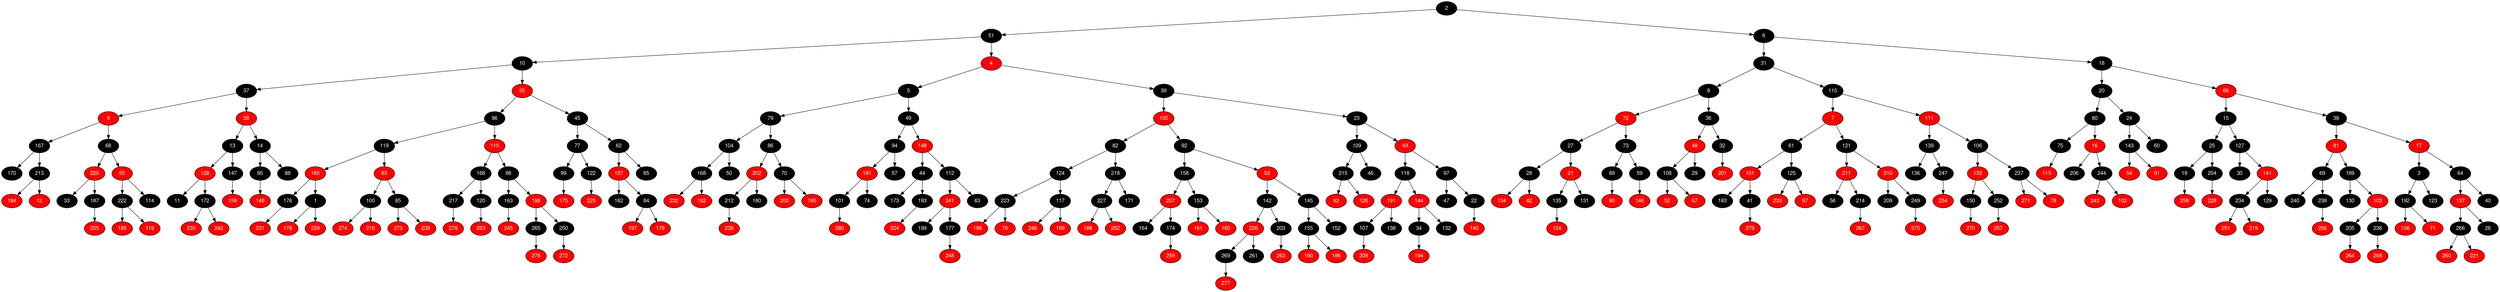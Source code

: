 digraph RB_Teste {
	node [fontname="Helvetica,Arial,sans-serif" style="filled"]
	edge [fontname="Helvetica,Arial,sans-serif" color="black"]

	{
		node [fillcolor=" black" fontcolor=" white"] 2 
		node [fillcolor=" black" fontcolor=" white"] 51 
		node [fillcolor=" black" fontcolor=" white"] 10 
		node [fillcolor=" black" fontcolor=" white"] 37 
		node [fillcolor=" red" fontcolor=" white"] 9 
		node [fillcolor=" black" fontcolor=" white"] 167 
		node [fillcolor=" black" fontcolor=" white"] 170 
		node [fillcolor=" black" fontcolor=" white"] 213 
		node [fillcolor=" red" fontcolor=" white"] 184 
		node [fillcolor=" red" fontcolor=" white"] 12 
		node [fillcolor=" black" fontcolor=" white"] 68 
		node [fillcolor=" red" fontcolor=" white"] 220 
		node [fillcolor=" black" fontcolor=" white"] 33 
		node [fillcolor=" black" fontcolor=" white"] 187 
		node [fillcolor=" red" fontcolor=" white"] 255 
		node [fillcolor=" red" fontcolor=" white"] 55 
		node [fillcolor=" black" fontcolor=" white"] 222 
		node [fillcolor=" red" fontcolor=" white"] 185 
		node [fillcolor=" red" fontcolor=" white"] 116 
		node [fillcolor=" black" fontcolor=" white"] 114 
		node [fillcolor=" red" fontcolor=" white"] 58 
		node [fillcolor=" black" fontcolor=" white"] 13 
		node [fillcolor=" red" fontcolor=" white"] 128 
		node [fillcolor=" black" fontcolor=" white"] 11 
		node [fillcolor=" black" fontcolor=" white"] 172 
		node [fillcolor=" red" fontcolor=" white"] 230 
		node [fillcolor=" red" fontcolor=" white"] 242 
		node [fillcolor=" black" fontcolor=" white"] 147 
		node [fillcolor=" red" fontcolor=" white"] 159 
		node [fillcolor=" black" fontcolor=" white"] 14 
		node [fillcolor=" black" fontcolor=" white"] 95 
		node [fillcolor=" red" fontcolor=" white"] 149 
		node [fillcolor=" black" fontcolor=" white"] 88 
		node [fillcolor=" red" fontcolor=" white"] 35 
		node [fillcolor=" black" fontcolor=" white"] 96 
		node [fillcolor=" black" fontcolor=" white"] 119 
		node [fillcolor=" red" fontcolor=" white"] 165 
		node [fillcolor=" black" fontcolor=" white"] 176 
		node [fillcolor=" red" fontcolor=" white"] 231 
		node [fillcolor=" black" fontcolor=" white"] 1 
		node [fillcolor=" red" fontcolor=" white"] 178 
		node [fillcolor=" red" fontcolor=" white"] 229 
		node [fillcolor=" red" fontcolor=" white"] 83 
		node [fillcolor=" black" fontcolor=" white"] 100 
		node [fillcolor=" red" fontcolor=" white"] 274 
		node [fillcolor=" red" fontcolor=" white"] 216 
		node [fillcolor=" black" fontcolor=" white"] 85 
		node [fillcolor=" red" fontcolor=" white"] 273 
		node [fillcolor=" red" fontcolor=" white"] 239 
		node [fillcolor=" red" fontcolor=" white"] 110 
		node [fillcolor=" black" fontcolor=" white"] 166 
		node [fillcolor=" black" fontcolor=" white"] 217 
		node [fillcolor=" red" fontcolor=" white"] 278 
		node [fillcolor=" black" fontcolor=" white"] 120 
		node [fillcolor=" red" fontcolor=" white"] 253 
		node [fillcolor=" black" fontcolor=" white"] 98 
		node [fillcolor=" black" fontcolor=" white"] 163 
		node [fillcolor=" red" fontcolor=" white"] 245 
		node [fillcolor=" red" fontcolor=" white"] 196 
		node [fillcolor=" black" fontcolor=" white"] 265 
		node [fillcolor=" red" fontcolor=" white"] 276 
		node [fillcolor=" black" fontcolor=" white"] 250 
		node [fillcolor=" red" fontcolor=" white"] 272 
		node [fillcolor=" black" fontcolor=" white"] 45 
		node [fillcolor=" black" fontcolor=" white"] 77 
		node [fillcolor=" black" fontcolor=" white"] 99 
		node [fillcolor=" red" fontcolor=" white"] 175 
		node [fillcolor=" black" fontcolor=" white"] 122 
		node [fillcolor=" red" fontcolor=" white"] 225 
		node [fillcolor=" black" fontcolor=" white"] 62 
		node [fillcolor=" red" fontcolor=" white"] 157 
		node [fillcolor=" black" fontcolor=" white"] 162 
		node [fillcolor=" black" fontcolor=" white"] 84 
		node [fillcolor=" red" fontcolor=" white"] 197 
		node [fillcolor=" red" fontcolor=" white"] 179 
		node [fillcolor=" black" fontcolor=" white"] 65 
		node [fillcolor=" red" fontcolor=" white"] 4 
		node [fillcolor=" black" fontcolor=" white"] 5 
		node [fillcolor=" black" fontcolor=" white"] 79 
		node [fillcolor=" black" fontcolor=" white"] 104 
		node [fillcolor=" black" fontcolor=" white"] 168 
		node [fillcolor=" red" fontcolor=" white"] 232 
		node [fillcolor=" red" fontcolor=" white"] 182 
		node [fillcolor=" black" fontcolor=" white"] 50 
		node [fillcolor=" black" fontcolor=" white"] 86 
		node [fillcolor=" red" fontcolor=" white"] 202 
		node [fillcolor=" black" fontcolor=" white"] 212 
		node [fillcolor=" red" fontcolor=" white"] 235 
		node [fillcolor=" black" fontcolor=" white"] 180 
		node [fillcolor=" black" fontcolor=" white"] 70 
		node [fillcolor=" red" fontcolor=" white"] 200 
		node [fillcolor=" red" fontcolor=" white"] 195 
		node [fillcolor=" black" fontcolor=" white"] 49 
		node [fillcolor=" black" fontcolor=" white"] 94 
		node [fillcolor=" red" fontcolor=" white"] 181 
		node [fillcolor=" black" fontcolor=" white"] 101 
		node [fillcolor=" red" fontcolor=" white"] 280 
		node [fillcolor=" black" fontcolor=" white"] 74 
		node [fillcolor=" black" fontcolor=" white"] 57 
		node [fillcolor=" red" fontcolor=" white"] 148 
		node [fillcolor=" black" fontcolor=" white"] 44 
		node [fillcolor=" black" fontcolor=" white"] 173 
		node [fillcolor=" black" fontcolor=" white"] 193 
		node [fillcolor=" red" fontcolor=" white"] 224 
		node [fillcolor=" black" fontcolor=" white"] 112 
		node [fillcolor=" red" fontcolor=" white"] 241 
		node [fillcolor=" black" fontcolor=" white"] 199 
		node [fillcolor=" black" fontcolor=" white"] 177 
		node [fillcolor=" red" fontcolor=" white"] 248 
		node [fillcolor=" black" fontcolor=" white"] 63 
		node [fillcolor=" black" fontcolor=" white"] 39 
		node [fillcolor=" red" fontcolor=" white"] 105 
		node [fillcolor=" black" fontcolor=" white"] 82 
		node [fillcolor=" black" fontcolor=" white"] 124 
		node [fillcolor=" black" fontcolor=" white"] 223 
		node [fillcolor=" red" fontcolor=" white"] 198 
		node [fillcolor=" red" fontcolor=" white"] 76 
		node [fillcolor=" black" fontcolor=" white"] 117 
		node [fillcolor=" red" fontcolor=" white"] 246 
		node [fillcolor=" red" fontcolor=" white"] 169 
		node [fillcolor=" black" fontcolor=" white"] 218 
		node [fillcolor=" black" fontcolor=" white"] 227 
		node [fillcolor=" red" fontcolor=" white"] 188 
		node [fillcolor=" red" fontcolor=" white"] 262 
		node [fillcolor=" black" fontcolor=" white"] 171 
		node [fillcolor=" black" fontcolor=" white"] 92 
		node [fillcolor=" black" fontcolor=" white"] 158 
		node [fillcolor=" red" fontcolor=" white"] 207 
		node [fillcolor=" black" fontcolor=" white"] 164 
		node [fillcolor=" black" fontcolor=" white"] 174 
		node [fillcolor=" red" fontcolor=" white"] 259 
		node [fillcolor=" black" fontcolor=" white"] 153 
		node [fillcolor=" red" fontcolor=" white"] 161 
		node [fillcolor=" red" fontcolor=" white"] 160 
		node [fillcolor=" red" fontcolor=" white"] 53 
		node [fillcolor=" black" fontcolor=" white"] 142 
		node [fillcolor=" red" fontcolor=" white"] 226 
		node [fillcolor=" black" fontcolor=" white"] 269 
		node [fillcolor=" red" fontcolor=" white"] 277 
		node [fillcolor=" black" fontcolor=" white"] 261 
		node [fillcolor=" black" fontcolor=" white"] 203 
		node [fillcolor=" red" fontcolor=" white"] 263 
		node [fillcolor=" black" fontcolor=" white"] 145 
		node [fillcolor=" black" fontcolor=" white"] 155 
		node [fillcolor=" red" fontcolor=" white"] 190 
		node [fillcolor=" red" fontcolor=" white"] 186 
		node [fillcolor=" black" fontcolor=" white"] 152 
		node [fillcolor=" black" fontcolor=" white"] 23 
		node [fillcolor=" black" fontcolor=" white"] 109 
		node [fillcolor=" black" fontcolor=" white"] 215 
		node [fillcolor=" red" fontcolor=" white"] 93 
		node [fillcolor=" red" fontcolor=" white"] 126 
		node [fillcolor=" black" fontcolor=" white"] 46 
		node [fillcolor=" red" fontcolor=" white"] 43 
		node [fillcolor=" black" fontcolor=" white"] 118 
		node [fillcolor=" red" fontcolor=" white"] 191 
		node [fillcolor=" black" fontcolor=" white"] 107 
		node [fillcolor=" red" fontcolor=" white"] 208 
		node [fillcolor=" black" fontcolor=" white"] 138 
		node [fillcolor=" red" fontcolor=" white"] 144 
		node [fillcolor=" black" fontcolor=" white"] 34 
		node [fillcolor=" red" fontcolor=" white"] 194 
		node [fillcolor=" black" fontcolor=" white"] 132 
		node [fillcolor=" black" fontcolor=" white"] 97 
		node [fillcolor=" black" fontcolor=" white"] 47 
		node [fillcolor=" black" fontcolor=" white"] 22 
		node [fillcolor=" red" fontcolor=" white"] 140 
		node [fillcolor=" black" fontcolor=" white"] 6 
		node [fillcolor=" black" fontcolor=" white"] 31 
		node [fillcolor=" black" fontcolor=" white"] 8 
		node [fillcolor=" red" fontcolor=" white"] 72 
		node [fillcolor=" black" fontcolor=" white"] 27 
		node [fillcolor=" black" fontcolor=" white"] 28 
		node [fillcolor=" red" fontcolor=" white"] 134 
		node [fillcolor=" red" fontcolor=" white"] 42 
		node [fillcolor=" red" fontcolor=" white"] 21 
		node [fillcolor=" black" fontcolor=" white"] 135 
		node [fillcolor=" red" fontcolor=" white"] 154 
		node [fillcolor=" black" fontcolor=" white"] 131 
		node [fillcolor=" black" fontcolor=" white"] 73 
		node [fillcolor=" black" fontcolor=" white"] 89 
		node [fillcolor=" red" fontcolor=" white"] 90 
		node [fillcolor=" black" fontcolor=" white"] 59 
		node [fillcolor=" red" fontcolor=" white"] 146 
		node [fillcolor=" black" fontcolor=" white"] 36 
		node [fillcolor=" red" fontcolor=" white"] 48 
		node [fillcolor=" black" fontcolor=" white"] 108 
		node [fillcolor=" red" fontcolor=" white"] 52 
		node [fillcolor=" red" fontcolor=" white"] 67 
		node [fillcolor=" black" fontcolor=" white"] 29 
		node [fillcolor=" black" fontcolor=" white"] 32 
		node [fillcolor=" red" fontcolor=" white"] 201 
		node [fillcolor=" black" fontcolor=" white"] 115 
		node [fillcolor=" red" fontcolor=" white"] 7 
		node [fillcolor=" black" fontcolor=" white"] 61 
		node [fillcolor=" red" fontcolor=" white"] 151 
		node [fillcolor=" black" fontcolor=" white"] 183 
		node [fillcolor=" black" fontcolor=" white"] 41 
		node [fillcolor=" red" fontcolor=" white"] 279 
		node [fillcolor=" black" fontcolor=" white"] 125 
		node [fillcolor=" red" fontcolor=" white"] 233 
		node [fillcolor=" red" fontcolor=" white"] 87 
		node [fillcolor=" black" fontcolor=" white"] 121 
		node [fillcolor=" red" fontcolor=" white"] 211 
		node [fillcolor=" black" fontcolor=" white"] 56 
		node [fillcolor=" black" fontcolor=" white"] 214 
		node [fillcolor=" red" fontcolor=" white"] 267 
		node [fillcolor=" red" fontcolor=" white"] 210 
		node [fillcolor=" black" fontcolor=" white"] 209 
		node [fillcolor=" black" fontcolor=" white"] 249 
		node [fillcolor=" red" fontcolor=" white"] 275 
		node [fillcolor=" red" fontcolor=" white"] 111 
		node [fillcolor=" black" fontcolor=" white"] 139 
		node [fillcolor=" black" fontcolor=" white"] 136 
		node [fillcolor=" black" fontcolor=" white"] 247 
		node [fillcolor=" red" fontcolor=" white"] 254 
		node [fillcolor=" black" fontcolor=" white"] 106 
		node [fillcolor=" red" fontcolor=" white"] 133 
		node [fillcolor=" black" fontcolor=" white"] 150 
		node [fillcolor=" red" fontcolor=" white"] 270 
		node [fillcolor=" black" fontcolor=" white"] 252 
		node [fillcolor=" red" fontcolor=" white"] 257 
		node [fillcolor=" black" fontcolor=" white"] 237 
		node [fillcolor=" red" fontcolor=" white"] 271 
		node [fillcolor=" red" fontcolor=" white"] 78 
		node [fillcolor=" black" fontcolor=" white"] 18 
		node [fillcolor=" black" fontcolor=" white"] 20 
		node [fillcolor=" black" fontcolor=" white"] 80 
		node [fillcolor=" black" fontcolor=" white"] 75 
		node [fillcolor=" red" fontcolor=" white"] 113 
		node [fillcolor=" red" fontcolor=" white"] 16 
		node [fillcolor=" black" fontcolor=" white"] 206 
		node [fillcolor=" black" fontcolor=" white"] 244 
		node [fillcolor=" red" fontcolor=" white"] 243 
		node [fillcolor=" red" fontcolor=" white"] 102 
		node [fillcolor=" black" fontcolor=" white"] 24 
		node [fillcolor=" black" fontcolor=" white"] 143 
		node [fillcolor=" red" fontcolor=" white"] 54 
		node [fillcolor=" red" fontcolor=" white"] 91 
		node [fillcolor=" black" fontcolor=" white"] 60 
		node [fillcolor=" red" fontcolor=" white"] 66 
		node [fillcolor=" black" fontcolor=" white"] 15 
		node [fillcolor=" black" fontcolor=" white"] 25 
		node [fillcolor=" black" fontcolor=" white"] 19 
		node [fillcolor=" red" fontcolor=" white"] 258 
		node [fillcolor=" black" fontcolor=" white"] 204 
		node [fillcolor=" red" fontcolor=" white"] 228 
		node [fillcolor=" black" fontcolor=" white"] 127 
		node [fillcolor=" black" fontcolor=" white"] 30 
		node [fillcolor=" red" fontcolor=" white"] 141 
		node [fillcolor=" black" fontcolor=" white"] 234 
		node [fillcolor=" red" fontcolor=" white"] 251 
		node [fillcolor=" red" fontcolor=" white"] 219 
		node [fillcolor=" black" fontcolor=" white"] 129 
		node [fillcolor=" black" fontcolor=" white"] 38 
		node [fillcolor=" red" fontcolor=" white"] 81 
		node [fillcolor=" black" fontcolor=" white"] 69 
		node [fillcolor=" black" fontcolor=" white"] 240 
		node [fillcolor=" black" fontcolor=" white"] 238 
		node [fillcolor=" red" fontcolor=" white"] 256 
		node [fillcolor=" black" fontcolor=" white"] 189 
		node [fillcolor=" black" fontcolor=" white"] 130 
		node [fillcolor=" red" fontcolor=" white"] 103 
		node [fillcolor=" black" fontcolor=" white"] 205 
		node [fillcolor=" red" fontcolor=" white"] 264 
		node [fillcolor=" black" fontcolor=" white"] 236 
		node [fillcolor=" red" fontcolor=" white"] 268 
		node [fillcolor=" red" fontcolor=" white"] 17 
		node [fillcolor=" black" fontcolor=" white"] 3 
		node [fillcolor=" black" fontcolor=" white"] 192 
		node [fillcolor=" red" fontcolor=" white"] 156 
		node [fillcolor=" red" fontcolor=" white"] 71 
		node [fillcolor=" black" fontcolor=" white"] 123 
		node [fillcolor=" black" fontcolor=" white"] 64 
		node [fillcolor=" red" fontcolor=" white"] 137 
		node [fillcolor=" black" fontcolor=" white"] 266 
		node [fillcolor=" red" fontcolor=" white"] 260 
		node [fillcolor=" red" fontcolor=" white"] 221 
		node [fillcolor=" black" fontcolor=" white"] 26 
		node [fillcolor=" black" fontcolor=" white"] 40 
	}

	2 -> 51 
	2 -> 6 
	51 -> 10 
	51 -> 4 
	10 -> 37 
	10 -> 35 
	37 -> 9 
	37 -> 58 
	9 -> 167 
	9 -> 68 
	167 -> 170 
	167 -> 213 
	213 -> 184 
	213 -> 12 
	68 -> 220 
	68 -> 55 
	220 -> 33 
	220 -> 187 
	187 -> 255 
	55 -> 222 
	55 -> 114 
	222 -> 185 
	222 -> 116 
	58 -> 13 
	58 -> 14 
	13 -> 128 
	13 -> 147 
	128 -> 11 
	128 -> 172 
	172 -> 230 
	172 -> 242 
	147 -> 159 
	14 -> 95 
	14 -> 88 
	95 -> 149 
	35 -> 96 
	35 -> 45 
	96 -> 119 
	96 -> 110 
	119 -> 165 
	119 -> 83 
	165 -> 176 
	165 -> 1 
	176 -> 231 
	1 -> 178 
	1 -> 229 
	83 -> 100 
	83 -> 85 
	100 -> 274 
	100 -> 216 
	85 -> 273 
	85 -> 239 
	110 -> 166 
	110 -> 98 
	166 -> 217 
	166 -> 120 
	217 -> 278 
	120 -> 253 
	98 -> 163 
	98 -> 196 
	163 -> 245 
	196 -> 265 
	196 -> 250 
	265 -> 276 
	250 -> 272 
	45 -> 77 
	45 -> 62 
	77 -> 99 
	77 -> 122 
	99 -> 175 
	122 -> 225 
	62 -> 157 
	62 -> 65 
	157 -> 162 
	157 -> 84 
	84 -> 197 
	84 -> 179 
	4 -> 5 
	4 -> 39 
	5 -> 79 
	5 -> 49 
	79 -> 104 
	79 -> 86 
	104 -> 168 
	104 -> 50 
	168 -> 232 
	168 -> 182 
	86 -> 202 
	86 -> 70 
	202 -> 212 
	202 -> 180 
	212 -> 235 
	70 -> 200 
	70 -> 195 
	49 -> 94 
	49 -> 148 
	94 -> 181 
	94 -> 57 
	181 -> 101 
	181 -> 74 
	101 -> 280 
	148 -> 44 
	148 -> 112 
	44 -> 173 
	44 -> 193 
	193 -> 224 
	112 -> 241 
	112 -> 63 
	241 -> 199 
	241 -> 177 
	177 -> 248 
	39 -> 105 
	39 -> 23 
	105 -> 82 
	105 -> 92 
	82 -> 124 
	82 -> 218 
	124 -> 223 
	124 -> 117 
	223 -> 198 
	223 -> 76 
	117 -> 246 
	117 -> 169 
	218 -> 227 
	218 -> 171 
	227 -> 188 
	227 -> 262 
	92 -> 158 
	92 -> 53 
	158 -> 207 
	158 -> 153 
	207 -> 164 
	207 -> 174 
	174 -> 259 
	153 -> 161 
	153 -> 160 
	53 -> 142 
	53 -> 145 
	142 -> 226 
	142 -> 203 
	226 -> 269 
	226 -> 261 
	269 -> 277 
	203 -> 263 
	145 -> 155 
	145 -> 152 
	155 -> 190 
	155 -> 186 
	23 -> 109 
	23 -> 43 
	109 -> 215 
	109 -> 46 
	215 -> 93 
	215 -> 126 
	43 -> 118 
	43 -> 97 
	118 -> 191 
	118 -> 144 
	191 -> 107 
	191 -> 138 
	107 -> 208 
	144 -> 34 
	144 -> 132 
	34 -> 194 
	97 -> 47 
	97 -> 22 
	22 -> 140 
	6 -> 31 
	6 -> 18 
	31 -> 8 
	31 -> 115 
	8 -> 72 
	8 -> 36 
	72 -> 27 
	72 -> 73 
	27 -> 28 
	27 -> 21 
	28 -> 134 
	28 -> 42 
	21 -> 135 
	21 -> 131 
	135 -> 154 
	73 -> 89 
	73 -> 59 
	89 -> 90 
	59 -> 146 
	36 -> 48 
	36 -> 32 
	48 -> 108 
	48 -> 29 
	108 -> 52 
	108 -> 67 
	32 -> 201 
	115 -> 7 
	115 -> 111 
	7 -> 61 
	7 -> 121 
	61 -> 151 
	61 -> 125 
	151 -> 183 
	151 -> 41 
	41 -> 279 
	125 -> 233 
	125 -> 87 
	121 -> 211 
	121 -> 210 
	211 -> 56 
	211 -> 214 
	214 -> 267 
	210 -> 209 
	210 -> 249 
	249 -> 275 
	111 -> 139 
	111 -> 106 
	139 -> 136 
	139 -> 247 
	247 -> 254 
	106 -> 133 
	106 -> 237 
	133 -> 150 
	133 -> 252 
	150 -> 270 
	252 -> 257 
	237 -> 271 
	237 -> 78 
	18 -> 20 
	18 -> 66 
	20 -> 80 
	20 -> 24 
	80 -> 75 
	80 -> 16 
	75 -> 113 
	16 -> 206 
	16 -> 244 
	244 -> 243 
	244 -> 102 
	24 -> 143 
	24 -> 60 
	143 -> 54 
	143 -> 91 
	66 -> 15 
	66 -> 38 
	15 -> 25 
	15 -> 127 
	25 -> 19 
	25 -> 204 
	19 -> 258 
	204 -> 228 
	127 -> 30 
	127 -> 141 
	141 -> 234 
	141 -> 129 
	234 -> 251 
	234 -> 219 
	38 -> 81 
	38 -> 17 
	81 -> 69 
	81 -> 189 
	69 -> 240 
	69 -> 238 
	238 -> 256 
	189 -> 130 
	189 -> 103 
	103 -> 205 
	103 -> 236 
	205 -> 264 
	236 -> 268 
	17 -> 3 
	17 -> 64 
	3 -> 192 
	3 -> 123 
	192 -> 156 
	192 -> 71 
	64 -> 137 
	64 -> 40 
	137 -> 266 
	137 -> 26 
	266 -> 260 
	266 -> 221 
}
